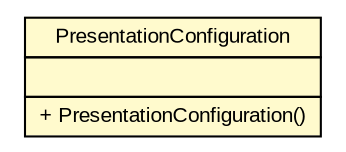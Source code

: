 #!/usr/local/bin/dot
#
# Class diagram 
# Generated by UMLGraph version R5_6 (http://www.umlgraph.org/)
#

digraph G {
	edge [fontname="arial",fontsize=10,labelfontname="arial",labelfontsize=10];
	node [fontname="arial",fontsize=10,shape=plaintext];
	nodesep=0.25;
	ranksep=0.5;
	// br.gov.to.sefaz.presentation.configuration.PresentationConfiguration
	c642510 [label=<<table title="br.gov.to.sefaz.presentation.configuration.PresentationConfiguration" border="0" cellborder="1" cellspacing="0" cellpadding="2" port="p" bgcolor="lemonChiffon" href="./PresentationConfiguration.html">
		<tr><td><table border="0" cellspacing="0" cellpadding="1">
<tr><td align="center" balign="center"> PresentationConfiguration </td></tr>
		</table></td></tr>
		<tr><td><table border="0" cellspacing="0" cellpadding="1">
<tr><td align="left" balign="left">  </td></tr>
		</table></td></tr>
		<tr><td><table border="0" cellspacing="0" cellpadding="1">
<tr><td align="left" balign="left"> + PresentationConfiguration() </td></tr>
		</table></td></tr>
		</table>>, URL="./PresentationConfiguration.html", fontname="arial", fontcolor="black", fontsize=10.0];
}

